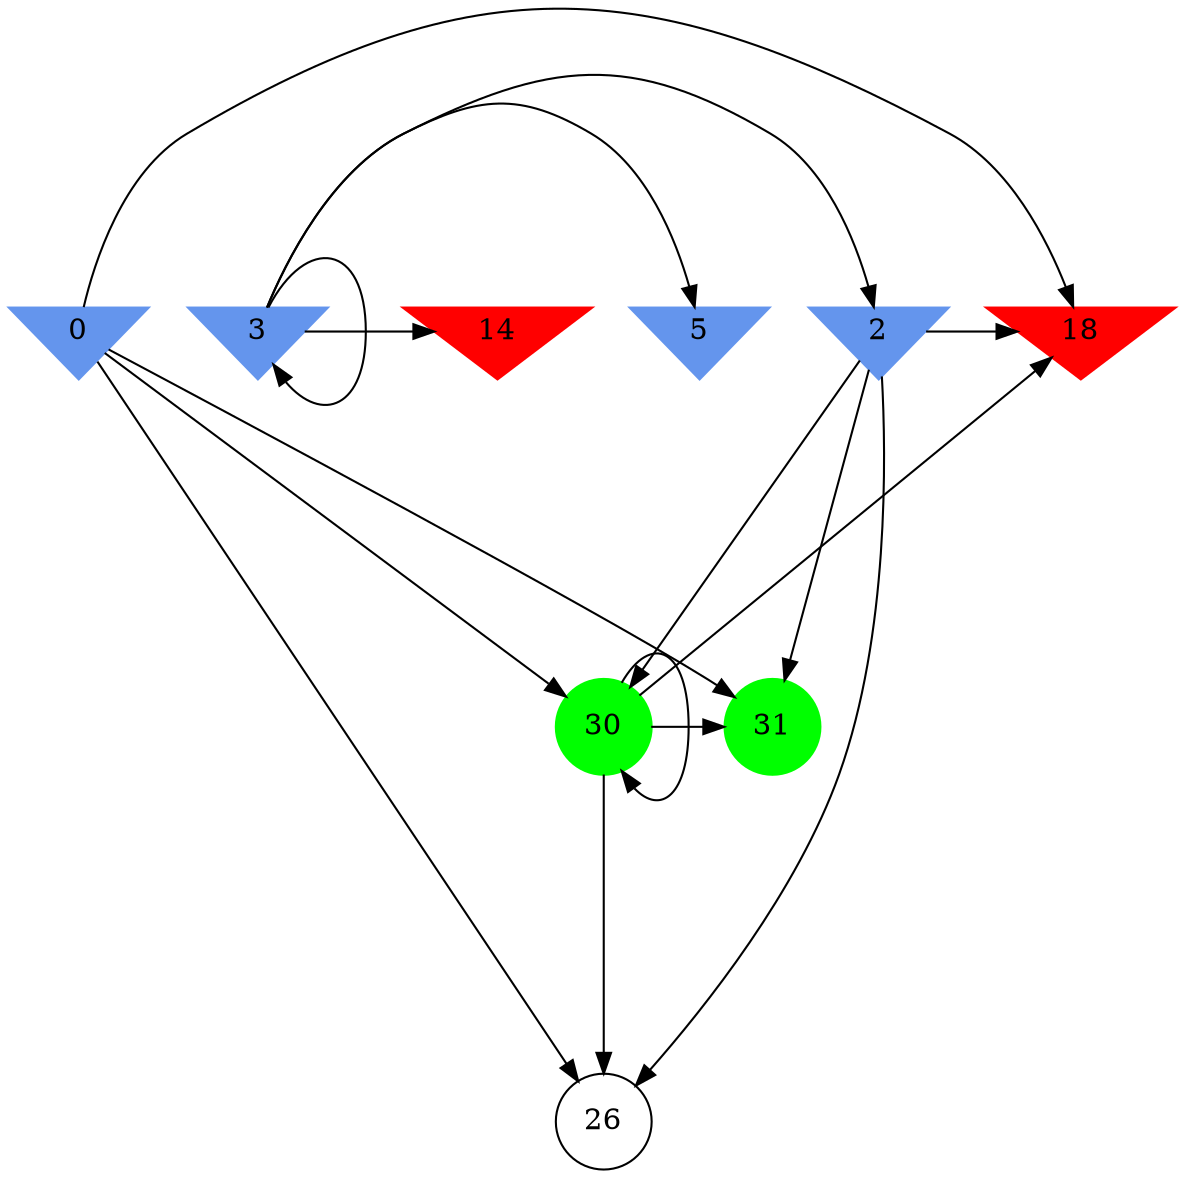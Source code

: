 digraph brain {
	ranksep=2.0;
	0 [shape=invtriangle,style=filled,color=cornflowerblue];
	2 [shape=invtriangle,style=filled,color=cornflowerblue];
	3 [shape=invtriangle,style=filled,color=cornflowerblue];
	5 [shape=invtriangle,style=filled,color=cornflowerblue];
	14 [shape=invtriangle,style=filled,color=red];
	18 [shape=invtriangle,style=filled,color=red];
	26 [shape=circle,color=black];
	30 [shape=circle,style=filled,color=green];
	31 [shape=circle,style=filled,color=green];
	3	->	5;
	3	->	2;
	3	->	14;
	3	->	3;
	2	->	26;
	2	->	30;
	2	->	18;
	2	->	31;
	0	->	26;
	0	->	30;
	0	->	18;
	0	->	31;
	30	->	26;
	30	->	30;
	30	->	18;
	30	->	31;
	{ rank=same; 0; 2; 3; 5; 14; 18; }
	{ rank=same; 26; }
	{ rank=same; 30; 31; }
}
